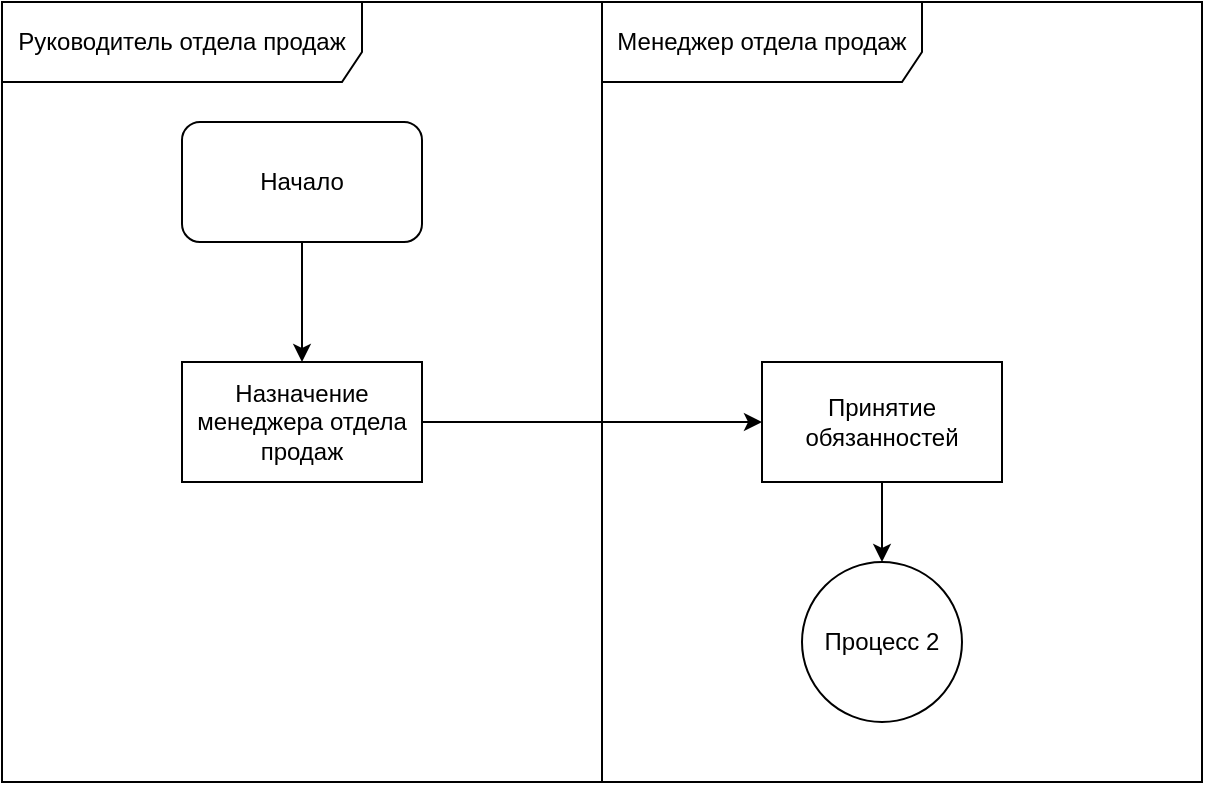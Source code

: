 <mxfile version="25.0.3" pages="5">
  <diagram name="Страница — 1" id="vVJRd3_SK7RsX7c7eiDD">
    <mxGraphModel dx="281" dy="554" grid="1" gridSize="10" guides="1" tooltips="1" connect="1" arrows="1" fold="1" page="1" pageScale="1" pageWidth="827" pageHeight="1169" math="0" shadow="0">
      <root>
        <mxCell id="0" />
        <mxCell id="1" parent="0" />
        <mxCell id="Os2R1rAYkFxuzEVWGi2H-1" value="Руководитель отдела продаж" style="shape=umlFrame;whiteSpace=wrap;html=1;pointerEvents=0;width=180;height=40;" vertex="1" parent="1">
          <mxGeometry x="120" y="40" width="300" height="390" as="geometry" />
        </mxCell>
        <mxCell id="Os2R1rAYkFxuzEVWGi2H-2" value="Менеджер отдела продаж" style="shape=umlFrame;whiteSpace=wrap;html=1;pointerEvents=0;width=160;height=40;" vertex="1" parent="1">
          <mxGeometry x="420" y="40" width="300" height="390" as="geometry" />
        </mxCell>
        <mxCell id="Os2R1rAYkFxuzEVWGi2H-7" style="edgeStyle=orthogonalEdgeStyle;rounded=0;orthogonalLoop=1;jettySize=auto;html=1;" edge="1" parent="1" source="Os2R1rAYkFxuzEVWGi2H-3" target="Os2R1rAYkFxuzEVWGi2H-4">
          <mxGeometry relative="1" as="geometry" />
        </mxCell>
        <mxCell id="Os2R1rAYkFxuzEVWGi2H-3" value="Начало" style="rounded=1;whiteSpace=wrap;html=1;" vertex="1" parent="1">
          <mxGeometry x="210" y="100" width="120" height="60" as="geometry" />
        </mxCell>
        <mxCell id="Os2R1rAYkFxuzEVWGi2H-8" style="edgeStyle=orthogonalEdgeStyle;rounded=0;orthogonalLoop=1;jettySize=auto;html=1;entryX=0;entryY=0.5;entryDx=0;entryDy=0;" edge="1" parent="1" source="Os2R1rAYkFxuzEVWGi2H-4" target="Os2R1rAYkFxuzEVWGi2H-5">
          <mxGeometry relative="1" as="geometry" />
        </mxCell>
        <mxCell id="Os2R1rAYkFxuzEVWGi2H-4" value="Назначение менеджера отдела продаж" style="rounded=0;whiteSpace=wrap;html=1;" vertex="1" parent="1">
          <mxGeometry x="210" y="220" width="120" height="60" as="geometry" />
        </mxCell>
        <mxCell id="Os2R1rAYkFxuzEVWGi2H-9" style="edgeStyle=orthogonalEdgeStyle;rounded=0;orthogonalLoop=1;jettySize=auto;html=1;" edge="1" parent="1" source="Os2R1rAYkFxuzEVWGi2H-5" target="Os2R1rAYkFxuzEVWGi2H-6">
          <mxGeometry relative="1" as="geometry" />
        </mxCell>
        <mxCell id="Os2R1rAYkFxuzEVWGi2H-5" value="Принятие обязанностей" style="rounded=0;whiteSpace=wrap;html=1;" vertex="1" parent="1">
          <mxGeometry x="500" y="220" width="120" height="60" as="geometry" />
        </mxCell>
        <mxCell id="Os2R1rAYkFxuzEVWGi2H-6" value="Процесс 2" style="ellipse;whiteSpace=wrap;html=1;aspect=fixed;" vertex="1" parent="1">
          <mxGeometry x="520" y="320" width="80" height="80" as="geometry" />
        </mxCell>
      </root>
    </mxGraphModel>
  </diagram>
  <diagram id="D-hCneLNY_0N4zlOK1Zl" name="Страница — 2">
    <mxGraphModel dx="281" dy="554" grid="1" gridSize="10" guides="1" tooltips="1" connect="1" arrows="1" fold="1" page="1" pageScale="1" pageWidth="827" pageHeight="1169" math="0" shadow="0">
      <root>
        <mxCell id="0" />
        <mxCell id="1" parent="0" />
        <mxCell id="VEY4_GWTfeN-3VApLI6T-1" value="Менеджер отдела продаж" style="shape=umlFrame;whiteSpace=wrap;html=1;pointerEvents=0;width=180;height=40;" vertex="1" parent="1">
          <mxGeometry x="120" y="40" width="300" height="570" as="geometry" />
        </mxCell>
        <mxCell id="VEY4_GWTfeN-3VApLI6T-2" style="edgeStyle=orthogonalEdgeStyle;rounded=0;orthogonalLoop=1;jettySize=auto;html=1;" edge="1" parent="1" source="VEY4_GWTfeN-3VApLI6T-3" target="VEY4_GWTfeN-3VApLI6T-4">
          <mxGeometry relative="1" as="geometry" />
        </mxCell>
        <mxCell id="VEY4_GWTfeN-3VApLI6T-3" value="Начало" style="rounded=1;whiteSpace=wrap;html=1;" vertex="1" parent="1">
          <mxGeometry x="210" y="100" width="120" height="60" as="geometry" />
        </mxCell>
        <mxCell id="VEY4_GWTfeN-3VApLI6T-8" style="edgeStyle=orthogonalEdgeStyle;rounded=0;orthogonalLoop=1;jettySize=auto;html=1;entryX=0.5;entryY=0;entryDx=0;entryDy=0;" edge="1" parent="1" source="VEY4_GWTfeN-3VApLI6T-4" target="VEY4_GWTfeN-3VApLI6T-5">
          <mxGeometry relative="1" as="geometry" />
        </mxCell>
        <mxCell id="VEY4_GWTfeN-3VApLI6T-4" value="Выявление требований заказчика к форме и содержанию договора" style="rounded=0;whiteSpace=wrap;html=1;" vertex="1" parent="1">
          <mxGeometry x="197.5" y="200" width="145" height="75" as="geometry" />
        </mxCell>
        <mxCell id="VEY4_GWTfeN-3VApLI6T-9" style="edgeStyle=orthogonalEdgeStyle;rounded=0;orthogonalLoop=1;jettySize=auto;html=1;entryX=0.5;entryY=0;entryDx=0;entryDy=0;" edge="1" parent="1" source="VEY4_GWTfeN-3VApLI6T-5" target="VEY4_GWTfeN-3VApLI6T-6">
          <mxGeometry relative="1" as="geometry" />
        </mxCell>
        <mxCell id="VEY4_GWTfeN-3VApLI6T-5" value="Составление проекта договора" style="rounded=0;whiteSpace=wrap;html=1;" vertex="1" parent="1">
          <mxGeometry x="210" y="310" width="120" height="60" as="geometry" />
        </mxCell>
        <mxCell id="VEY4_GWTfeN-3VApLI6T-10" style="edgeStyle=orthogonalEdgeStyle;rounded=0;orthogonalLoop=1;jettySize=auto;html=1;" edge="1" parent="1" source="VEY4_GWTfeN-3VApLI6T-6" target="VEY4_GWTfeN-3VApLI6T-7">
          <mxGeometry relative="1" as="geometry" />
        </mxCell>
        <mxCell id="VEY4_GWTfeN-3VApLI6T-6" value="Передача проекта договора на согласование внутри компании" style="rounded=0;whiteSpace=wrap;html=1;" vertex="1" parent="1">
          <mxGeometry x="205" y="400" width="130" height="80" as="geometry" />
        </mxCell>
        <mxCell id="VEY4_GWTfeN-3VApLI6T-7" value="Процесс 3" style="ellipse;whiteSpace=wrap;html=1;aspect=fixed;" vertex="1" parent="1">
          <mxGeometry x="230" y="520" width="80" height="80" as="geometry" />
        </mxCell>
      </root>
    </mxGraphModel>
  </diagram>
  <diagram id="Hiu-tTnZVvR6MilAWcdy" name="Страница — 3">
    <mxGraphModel dx="281" dy="554" grid="1" gridSize="10" guides="1" tooltips="1" connect="1" arrows="1" fold="1" page="1" pageScale="1" pageWidth="827" pageHeight="1169" math="0" shadow="0">
      <root>
        <mxCell id="0" />
        <mxCell id="1" parent="0" />
        <mxCell id="y4GtI7ICxGhL9QF1N2AL-1" value="Менеджер отдела продаж" style="shape=umlFrame;whiteSpace=wrap;html=1;pointerEvents=0;width=180;height=40;" parent="1" vertex="1">
          <mxGeometry x="80" y="40" width="300" height="1240" as="geometry" />
        </mxCell>
        <mxCell id="y4GtI7ICxGhL9QF1N2AL-2" style="edgeStyle=orthogonalEdgeStyle;rounded=0;orthogonalLoop=1;jettySize=auto;html=1;" parent="1" source="y4GtI7ICxGhL9QF1N2AL-3" target="y4GtI7ICxGhL9QF1N2AL-4" edge="1">
          <mxGeometry relative="1" as="geometry" />
        </mxCell>
        <mxCell id="y4GtI7ICxGhL9QF1N2AL-3" value="Начало" style="rounded=1;whiteSpace=wrap;html=1;" parent="1" vertex="1">
          <mxGeometry x="170" y="100" width="120" height="60" as="geometry" />
        </mxCell>
        <mxCell id="y4GtI7ICxGhL9QF1N2AL-18" style="edgeStyle=orthogonalEdgeStyle;rounded=0;orthogonalLoop=1;jettySize=auto;html=1;entryX=0.5;entryY=0;entryDx=0;entryDy=0;" parent="1" source="y4GtI7ICxGhL9QF1N2AL-4" target="y4GtI7ICxGhL9QF1N2AL-17" edge="1">
          <mxGeometry relative="1" as="geometry" />
        </mxCell>
        <mxCell id="y4GtI7ICxGhL9QF1N2AL-4" value="Организация внутреннего согласования&amp;nbsp;" style="rounded=0;whiteSpace=wrap;html=1;" parent="1" vertex="1">
          <mxGeometry x="170" y="205" width="120" height="60" as="geometry" />
        </mxCell>
        <mxCell id="y4GtI7ICxGhL9QF1N2AL-5" value="Правовой отдел" style="shape=umlFrame;whiteSpace=wrap;html=1;pointerEvents=0;width=180;height=40;" parent="1" vertex="1">
          <mxGeometry x="380" y="40" width="410" height="1240" as="geometry" />
        </mxCell>
        <mxCell id="rSpnDQ1RgcdBwAfXu7u5-26" style="edgeStyle=orthogonalEdgeStyle;rounded=0;orthogonalLoop=1;jettySize=auto;html=1;" edge="1" parent="1" source="y4GtI7ICxGhL9QF1N2AL-8" target="y4GtI7ICxGhL9QF1N2AL-20">
          <mxGeometry relative="1" as="geometry" />
        </mxCell>
        <mxCell id="y4GtI7ICxGhL9QF1N2AL-8" value="Прием проекта договора" style="rounded=0;whiteSpace=wrap;html=1;" parent="1" vertex="1">
          <mxGeometry x="620" y="300" width="120" height="60" as="geometry" />
        </mxCell>
        <mxCell id="y4GtI7ICxGhL9QF1N2AL-13" value="Согласующие лица" style="shape=umlFrame;whiteSpace=wrap;html=1;pointerEvents=0;width=180;height=40;" parent="1" vertex="1">
          <mxGeometry x="790" y="40" width="430" height="1240" as="geometry" />
        </mxCell>
        <mxCell id="rSpnDQ1RgcdBwAfXu7u5-33" style="edgeStyle=orthogonalEdgeStyle;rounded=0;orthogonalLoop=1;jettySize=auto;html=1;entryX=0.5;entryY=0;entryDx=0;entryDy=0;" edge="1" parent="1" source="y4GtI7ICxGhL9QF1N2AL-16" target="rSpnDQ1RgcdBwAfXu7u5-14">
          <mxGeometry relative="1" as="geometry" />
        </mxCell>
        <mxCell id="y4GtI7ICxGhL9QF1N2AL-16" value="Прием проекта договора" style="rounded=0;whiteSpace=wrap;html=1;" parent="1" vertex="1">
          <mxGeometry x="1040" y="675" width="120" height="60" as="geometry" />
        </mxCell>
        <mxCell id="y4GtI7ICxGhL9QF1N2AL-19" style="edgeStyle=orthogonalEdgeStyle;rounded=0;orthogonalLoop=1;jettySize=auto;html=1;entryX=0;entryY=0.5;entryDx=0;entryDy=0;" parent="1" source="y4GtI7ICxGhL9QF1N2AL-17" target="y4GtI7ICxGhL9QF1N2AL-8" edge="1">
          <mxGeometry relative="1" as="geometry" />
        </mxCell>
        <mxCell id="y4GtI7ICxGhL9QF1N2AL-17" value="Передача проекта правовому отделу" style="rounded=0;whiteSpace=wrap;html=1;" parent="1" vertex="1">
          <mxGeometry x="170" y="300" width="120" height="60" as="geometry" />
        </mxCell>
        <mxCell id="rSpnDQ1RgcdBwAfXu7u5-27" style="edgeStyle=orthogonalEdgeStyle;rounded=0;orthogonalLoop=1;jettySize=auto;html=1;" edge="1" parent="1" source="y4GtI7ICxGhL9QF1N2AL-20" target="y4GtI7ICxGhL9QF1N2AL-21">
          <mxGeometry relative="1" as="geometry" />
        </mxCell>
        <mxCell id="y4GtI7ICxGhL9QF1N2AL-20" value="Проверка содержания договора" style="rounded=0;whiteSpace=wrap;html=1;" parent="1" vertex="1">
          <mxGeometry x="620" y="390" width="120" height="60" as="geometry" />
        </mxCell>
        <mxCell id="rSpnDQ1RgcdBwAfXu7u5-28" style="edgeStyle=orthogonalEdgeStyle;rounded=0;orthogonalLoop=1;jettySize=auto;html=1;" edge="1" parent="1" source="y4GtI7ICxGhL9QF1N2AL-21" target="rSpnDQ1RgcdBwAfXu7u5-1">
          <mxGeometry relative="1" as="geometry" />
        </mxCell>
        <mxCell id="y4GtI7ICxGhL9QF1N2AL-21" value="5 дней" style="shape=delay;whiteSpace=wrap;html=1;" parent="1" vertex="1">
          <mxGeometry x="640" y="480" width="80" height="40" as="geometry" />
        </mxCell>
        <mxCell id="rSpnDQ1RgcdBwAfXu7u5-29" style="edgeStyle=orthogonalEdgeStyle;rounded=0;orthogonalLoop=1;jettySize=auto;html=1;" edge="1" parent="1" source="rSpnDQ1RgcdBwAfXu7u5-1" target="rSpnDQ1RgcdBwAfXu7u5-8">
          <mxGeometry relative="1" as="geometry" />
        </mxCell>
        <mxCell id="rSpnDQ1RgcdBwAfXu7u5-32" value="Нет" style="edgeLabel;html=1;align=center;verticalAlign=middle;resizable=0;points=[];" vertex="1" connectable="0" parent="rSpnDQ1RgcdBwAfXu7u5-29">
          <mxGeometry x="-0.333" y="1" relative="1" as="geometry">
            <mxPoint x="19" as="offset" />
          </mxGeometry>
        </mxCell>
        <mxCell id="rSpnDQ1RgcdBwAfXu7u5-30" style="edgeStyle=orthogonalEdgeStyle;rounded=0;orthogonalLoop=1;jettySize=auto;html=1;" edge="1" parent="1" source="rSpnDQ1RgcdBwAfXu7u5-1" target="rSpnDQ1RgcdBwAfXu7u5-2">
          <mxGeometry relative="1" as="geometry" />
        </mxCell>
        <mxCell id="rSpnDQ1RgcdBwAfXu7u5-31" value="Да" style="edgeLabel;html=1;align=center;verticalAlign=middle;resizable=0;points=[];" vertex="1" connectable="0" parent="rSpnDQ1RgcdBwAfXu7u5-30">
          <mxGeometry x="-0.109" relative="1" as="geometry">
            <mxPoint y="-15" as="offset" />
          </mxGeometry>
        </mxCell>
        <mxCell id="rSpnDQ1RgcdBwAfXu7u5-1" value="Найдены ошибки?" style="rhombus;whiteSpace=wrap;html=1;" vertex="1" parent="1">
          <mxGeometry x="635" y="545" width="90" height="80" as="geometry" />
        </mxCell>
        <mxCell id="rSpnDQ1RgcdBwAfXu7u5-7" style="edgeStyle=orthogonalEdgeStyle;rounded=0;orthogonalLoop=1;jettySize=auto;html=1;" edge="1" parent="1" source="rSpnDQ1RgcdBwAfXu7u5-2" target="rSpnDQ1RgcdBwAfXu7u5-3">
          <mxGeometry relative="1" as="geometry" />
        </mxCell>
        <mxCell id="rSpnDQ1RgcdBwAfXu7u5-2" value="Возврат на исправление" style="rounded=0;whiteSpace=wrap;html=1;" vertex="1" parent="1">
          <mxGeometry x="440" y="555" width="120" height="60" as="geometry" />
        </mxCell>
        <mxCell id="rSpnDQ1RgcdBwAfXu7u5-6" style="edgeStyle=orthogonalEdgeStyle;rounded=0;orthogonalLoop=1;jettySize=auto;html=1;" edge="1" parent="1" source="rSpnDQ1RgcdBwAfXu7u5-3" target="rSpnDQ1RgcdBwAfXu7u5-4">
          <mxGeometry relative="1" as="geometry" />
        </mxCell>
        <mxCell id="rSpnDQ1RgcdBwAfXu7u5-3" value="Исправление" style="rounded=0;whiteSpace=wrap;html=1;" vertex="1" parent="1">
          <mxGeometry x="170" y="555" width="120" height="60" as="geometry" />
        </mxCell>
        <mxCell id="rSpnDQ1RgcdBwAfXu7u5-5" style="edgeStyle=orthogonalEdgeStyle;rounded=0;orthogonalLoop=1;jettySize=auto;html=1;entryX=0.5;entryY=1;entryDx=0;entryDy=0;" edge="1" parent="1" source="rSpnDQ1RgcdBwAfXu7u5-4" target="y4GtI7ICxGhL9QF1N2AL-17">
          <mxGeometry relative="1" as="geometry" />
        </mxCell>
        <mxCell id="rSpnDQ1RgcdBwAfXu7u5-4" value="2 дня" style="shape=delay;whiteSpace=wrap;html=1;" vertex="1" parent="1">
          <mxGeometry x="190" y="480" width="80" height="40" as="geometry" />
        </mxCell>
        <mxCell id="rSpnDQ1RgcdBwAfXu7u5-8" value="Передача согласующим должностным лицам" style="rounded=0;whiteSpace=wrap;html=1;" vertex="1" parent="1">
          <mxGeometry x="617.5" y="670" width="125" height="70" as="geometry" />
        </mxCell>
        <mxCell id="rSpnDQ1RgcdBwAfXu7u5-13" value="" style="endArrow=classic;html=1;rounded=0;exitX=1;exitY=0.5;exitDx=0;exitDy=0;entryX=0;entryY=0.5;entryDx=0;entryDy=0;" edge="1" parent="1" source="rSpnDQ1RgcdBwAfXu7u5-8" target="y4GtI7ICxGhL9QF1N2AL-16">
          <mxGeometry width="50" height="50" relative="1" as="geometry">
            <mxPoint x="890" y="720" as="sourcePoint" />
            <mxPoint x="940" y="670" as="targetPoint" />
          </mxGeometry>
        </mxCell>
        <mxCell id="rSpnDQ1RgcdBwAfXu7u5-37" style="edgeStyle=orthogonalEdgeStyle;rounded=0;orthogonalLoop=1;jettySize=auto;html=1;" edge="1" parent="1" source="rSpnDQ1RgcdBwAfXu7u5-14" target="rSpnDQ1RgcdBwAfXu7u5-15">
          <mxGeometry relative="1" as="geometry" />
        </mxCell>
        <mxCell id="rSpnDQ1RgcdBwAfXu7u5-14" value="Экспертиза договора" style="rounded=0;whiteSpace=wrap;html=1;" vertex="1" parent="1">
          <mxGeometry x="1040" y="760" width="120" height="60" as="geometry" />
        </mxCell>
        <mxCell id="rSpnDQ1RgcdBwAfXu7u5-38" style="edgeStyle=orthogonalEdgeStyle;rounded=0;orthogonalLoop=1;jettySize=auto;html=1;" edge="1" parent="1" source="rSpnDQ1RgcdBwAfXu7u5-15" target="rSpnDQ1RgcdBwAfXu7u5-16">
          <mxGeometry relative="1" as="geometry" />
        </mxCell>
        <mxCell id="rSpnDQ1RgcdBwAfXu7u5-15" value="2 дня" style="shape=delay;whiteSpace=wrap;html=1;" vertex="1" parent="1">
          <mxGeometry x="1060" y="860" width="80" height="40" as="geometry" />
        </mxCell>
        <mxCell id="rSpnDQ1RgcdBwAfXu7u5-34" style="edgeStyle=orthogonalEdgeStyle;rounded=0;orthogonalLoop=1;jettySize=auto;html=1;" edge="1" parent="1" source="rSpnDQ1RgcdBwAfXu7u5-16" target="rSpnDQ1RgcdBwAfXu7u5-19">
          <mxGeometry relative="1" as="geometry" />
        </mxCell>
        <mxCell id="rSpnDQ1RgcdBwAfXu7u5-35" value="Да" style="edgeLabel;html=1;align=center;verticalAlign=middle;resizable=0;points=[];" vertex="1" connectable="0" parent="rSpnDQ1RgcdBwAfXu7u5-34">
          <mxGeometry x="0.147" y="1" relative="1" as="geometry">
            <mxPoint x="12" y="-21" as="offset" />
          </mxGeometry>
        </mxCell>
        <mxCell id="rSpnDQ1RgcdBwAfXu7u5-39" style="edgeStyle=orthogonalEdgeStyle;rounded=0;orthogonalLoop=1;jettySize=auto;html=1;" edge="1" parent="1" source="rSpnDQ1RgcdBwAfXu7u5-16" target="rSpnDQ1RgcdBwAfXu7u5-17">
          <mxGeometry relative="1" as="geometry" />
        </mxCell>
        <mxCell id="rSpnDQ1RgcdBwAfXu7u5-40" value="Нет" style="edgeLabel;html=1;align=center;verticalAlign=middle;resizable=0;points=[];" vertex="1" connectable="0" parent="rSpnDQ1RgcdBwAfXu7u5-39">
          <mxGeometry x="-0.04" y="-3" relative="1" as="geometry">
            <mxPoint x="23" as="offset" />
          </mxGeometry>
        </mxCell>
        <mxCell id="rSpnDQ1RgcdBwAfXu7u5-16" value="Есть замечания?" style="rhombus;whiteSpace=wrap;html=1;" vertex="1" parent="1">
          <mxGeometry x="1040" y="930" width="120" height="80" as="geometry" />
        </mxCell>
        <mxCell id="rSpnDQ1RgcdBwAfXu7u5-41" style="edgeStyle=orthogonalEdgeStyle;rounded=0;orthogonalLoop=1;jettySize=auto;html=1;entryX=0.5;entryY=0;entryDx=0;entryDy=0;" edge="1" parent="1" source="rSpnDQ1RgcdBwAfXu7u5-17" target="rSpnDQ1RgcdBwAfXu7u5-18">
          <mxGeometry relative="1" as="geometry" />
        </mxCell>
        <mxCell id="rSpnDQ1RgcdBwAfXu7u5-17" value="Проставить визу" style="rounded=0;whiteSpace=wrap;html=1;" vertex="1" parent="1">
          <mxGeometry x="1040" y="1050" width="120" height="60" as="geometry" />
        </mxCell>
        <mxCell id="rSpnDQ1RgcdBwAfXu7u5-18" value="Процесс 4" style="ellipse;whiteSpace=wrap;html=1;aspect=fixed;" vertex="1" parent="1">
          <mxGeometry x="1060" y="1169" width="80" height="80" as="geometry" />
        </mxCell>
        <mxCell id="rSpnDQ1RgcdBwAfXu7u5-36" style="edgeStyle=orthogonalEdgeStyle;rounded=0;orthogonalLoop=1;jettySize=auto;html=1;" edge="1" parent="1" source="rSpnDQ1RgcdBwAfXu7u5-19" target="rSpnDQ1RgcdBwAfXu7u5-20">
          <mxGeometry relative="1" as="geometry" />
        </mxCell>
        <mxCell id="rSpnDQ1RgcdBwAfXu7u5-19" value="Проставление отметки &quot;С замечаниями&quot;" style="rounded=0;whiteSpace=wrap;html=1;" vertex="1" parent="1">
          <mxGeometry x="830" y="940" width="120" height="60" as="geometry" />
        </mxCell>
        <mxCell id="rSpnDQ1RgcdBwAfXu7u5-20" value="Возврат на доработку" style="rounded=0;whiteSpace=wrap;html=1;" vertex="1" parent="1">
          <mxGeometry x="830" y="1050" width="120" height="60" as="geometry" />
        </mxCell>
        <mxCell id="rSpnDQ1RgcdBwAfXu7u5-25" value="" style="endArrow=classic;html=1;rounded=0;exitX=0;exitY=0.5;exitDx=0;exitDy=0;entryX=0.5;entryY=1;entryDx=0;entryDy=0;" edge="1" parent="1" source="rSpnDQ1RgcdBwAfXu7u5-20" target="rSpnDQ1RgcdBwAfXu7u5-3">
          <mxGeometry width="50" height="50" relative="1" as="geometry">
            <mxPoint x="550" y="1030" as="sourcePoint" />
            <mxPoint x="600" y="980" as="targetPoint" />
            <Array as="points">
              <mxPoint x="230" y="1080" />
            </Array>
          </mxGeometry>
        </mxCell>
      </root>
    </mxGraphModel>
  </diagram>
  <diagram id="r8OKtiGDFDFBeFpUNB6Y" name="Страница — 4">
    <mxGraphModel dx="1050" dy="567" grid="1" gridSize="10" guides="1" tooltips="1" connect="1" arrows="1" fold="1" page="1" pageScale="1" pageWidth="827" pageHeight="1169" math="0" shadow="0">
      <root>
        <mxCell id="0" />
        <mxCell id="1" parent="0" />
        <mxCell id="pWN98xerbVPm3TgI4Qpr-1" value="Менеджер отдела продаж" style="shape=umlFrame;whiteSpace=wrap;html=1;pointerEvents=0;width=180;height=40;" vertex="1" parent="1">
          <mxGeometry x="80" y="40" width="300" height="520" as="geometry" />
        </mxCell>
        <mxCell id="pWN98xerbVPm3TgI4Qpr-2" style="edgeStyle=orthogonalEdgeStyle;rounded=0;orthogonalLoop=1;jettySize=auto;html=1;" edge="1" parent="1" source="pWN98xerbVPm3TgI4Qpr-3" target="pWN98xerbVPm3TgI4Qpr-5">
          <mxGeometry relative="1" as="geometry" />
        </mxCell>
        <mxCell id="pWN98xerbVPm3TgI4Qpr-3" value="Начало" style="rounded=1;whiteSpace=wrap;html=1;" vertex="1" parent="1">
          <mxGeometry x="170" y="100" width="120" height="60" as="geometry" />
        </mxCell>
        <mxCell id="pWN98xerbVPm3TgI4Qpr-56" style="edgeStyle=orthogonalEdgeStyle;rounded=0;orthogonalLoop=1;jettySize=auto;html=1;entryX=0;entryY=0.5;entryDx=0;entryDy=0;" edge="1" parent="1" source="pWN98xerbVPm3TgI4Qpr-5" target="pWN98xerbVPm3TgI4Qpr-8">
          <mxGeometry relative="1" as="geometry" />
        </mxCell>
        <mxCell id="pWN98xerbVPm3TgI4Qpr-5" value="Направление проекта договора" style="rounded=0;whiteSpace=wrap;html=1;" vertex="1" parent="1">
          <mxGeometry x="170" y="205" width="120" height="60" as="geometry" />
        </mxCell>
        <mxCell id="pWN98xerbVPm3TgI4Qpr-6" value="Контрагент" style="shape=umlFrame;whiteSpace=wrap;html=1;pointerEvents=0;width=180;height=40;" vertex="1" parent="1">
          <mxGeometry x="380" y="40" width="300" height="520" as="geometry" />
        </mxCell>
        <mxCell id="pWN98xerbVPm3TgI4Qpr-57" style="edgeStyle=orthogonalEdgeStyle;rounded=0;orthogonalLoop=1;jettySize=auto;html=1;entryX=0.5;entryY=0;entryDx=0;entryDy=0;" edge="1" parent="1" source="pWN98xerbVPm3TgI4Qpr-8" target="pWN98xerbVPm3TgI4Qpr-22">
          <mxGeometry relative="1" as="geometry" />
        </mxCell>
        <mxCell id="pWN98xerbVPm3TgI4Qpr-8" value="Прием проекта" style="rounded=0;whiteSpace=wrap;html=1;" vertex="1" parent="1">
          <mxGeometry x="470" y="205" width="120" height="60" as="geometry" />
        </mxCell>
        <mxCell id="pWN98xerbVPm3TgI4Qpr-9" value="Руководитель отдела продаж" style="shape=umlFrame;whiteSpace=wrap;html=1;pointerEvents=0;width=180;height=40;" vertex="1" parent="1">
          <mxGeometry x="680" y="40" width="270" height="520" as="geometry" />
        </mxCell>
        <mxCell id="pWN98xerbVPm3TgI4Qpr-54" style="edgeStyle=orthogonalEdgeStyle;rounded=0;orthogonalLoop=1;jettySize=auto;html=1;" edge="1" parent="1" source="pWN98xerbVPm3TgI4Qpr-13" target="pWN98xerbVPm3TgI4Qpr-28">
          <mxGeometry relative="1" as="geometry" />
        </mxCell>
        <mxCell id="pWN98xerbVPm3TgI4Qpr-13" value="Передать на подпись Генеральному директору" style="rounded=0;whiteSpace=wrap;html=1;" vertex="1" parent="1">
          <mxGeometry x="170" y="310" width="120" height="60" as="geometry" />
        </mxCell>
        <mxCell id="pWN98xerbVPm3TgI4Qpr-58" style="edgeStyle=orthogonalEdgeStyle;rounded=0;orthogonalLoop=1;jettySize=auto;html=1;" edge="1" parent="1" source="pWN98xerbVPm3TgI4Qpr-22" target="pWN98xerbVPm3TgI4Qpr-13">
          <mxGeometry relative="1" as="geometry" />
        </mxCell>
        <mxCell id="pWN98xerbVPm3TgI4Qpr-59" value="Да" style="edgeLabel;html=1;align=center;verticalAlign=middle;resizable=0;points=[];" vertex="1" connectable="0" parent="pWN98xerbVPm3TgI4Qpr-58">
          <mxGeometry x="-0.3" y="-3" relative="1" as="geometry">
            <mxPoint x="6" y="-7" as="offset" />
          </mxGeometry>
        </mxCell>
        <mxCell id="pWN98xerbVPm3TgI4Qpr-60" style="edgeStyle=orthogonalEdgeStyle;rounded=0;orthogonalLoop=1;jettySize=auto;html=1;entryX=0;entryY=0.5;entryDx=0;entryDy=0;" edge="1" parent="1" source="pWN98xerbVPm3TgI4Qpr-22" target="pWN98xerbVPm3TgI4Qpr-48">
          <mxGeometry relative="1" as="geometry" />
        </mxCell>
        <mxCell id="pWN98xerbVPm3TgI4Qpr-61" value="Нет" style="edgeLabel;html=1;align=center;verticalAlign=middle;resizable=0;points=[];" vertex="1" connectable="0" parent="pWN98xerbVPm3TgI4Qpr-60">
          <mxGeometry x="-0.479" y="2" relative="1" as="geometry">
            <mxPoint x="1" y="-8" as="offset" />
          </mxGeometry>
        </mxCell>
        <mxCell id="pWN98xerbVPm3TgI4Qpr-22" value="Соглашение достигнуто?" style="rhombus;whiteSpace=wrap;html=1;" vertex="1" parent="1">
          <mxGeometry x="472.5" y="300" width="115" height="80" as="geometry" />
        </mxCell>
        <mxCell id="pWN98xerbVPm3TgI4Qpr-55" style="edgeStyle=orthogonalEdgeStyle;rounded=0;orthogonalLoop=1;jettySize=auto;html=1;" edge="1" parent="1" source="pWN98xerbVPm3TgI4Qpr-28" target="pWN98xerbVPm3TgI4Qpr-52">
          <mxGeometry relative="1" as="geometry" />
        </mxCell>
        <mxCell id="pWN98xerbVPm3TgI4Qpr-28" value="2 дня" style="shape=delay;whiteSpace=wrap;html=1;" vertex="1" parent="1">
          <mxGeometry x="190" y="400" width="80" height="40" as="geometry" />
        </mxCell>
        <mxCell id="pWN98xerbVPm3TgI4Qpr-62" style="edgeStyle=orthogonalEdgeStyle;rounded=0;orthogonalLoop=1;jettySize=auto;html=1;" edge="1" parent="1" source="pWN98xerbVPm3TgI4Qpr-48" target="pWN98xerbVPm3TgI4Qpr-49">
          <mxGeometry relative="1" as="geometry" />
        </mxCell>
        <mxCell id="pWN98xerbVPm3TgI4Qpr-48" value="Остановка работы по согласованию" style="rounded=0;whiteSpace=wrap;html=1;" vertex="1" parent="1">
          <mxGeometry x="770" y="310" width="120" height="60" as="geometry" />
        </mxCell>
        <mxCell id="pWN98xerbVPm3TgI4Qpr-49" value="Конец" style="rounded=1;whiteSpace=wrap;html=1;" vertex="1" parent="1">
          <mxGeometry x="770" y="430" width="120" height="60" as="geometry" />
        </mxCell>
        <mxCell id="pWN98xerbVPm3TgI4Qpr-52" value="Процесс 5" style="ellipse;whiteSpace=wrap;html=1;aspect=fixed;" vertex="1" parent="1">
          <mxGeometry x="190" y="470" width="80" height="80" as="geometry" />
        </mxCell>
      </root>
    </mxGraphModel>
  </diagram>
  <diagram id="pCZtezJRoZ3wYHat9lwm" name="Страница — 5">
    <mxGraphModel dx="1050" dy="567" grid="1" gridSize="10" guides="1" tooltips="1" connect="1" arrows="1" fold="1" page="1" pageScale="1" pageWidth="827" pageHeight="1169" math="0" shadow="0">
      <root>
        <mxCell id="0" />
        <mxCell id="1" parent="0" />
        <mxCell id="OVukFg7FZALa97eunPvA-47" value="Генеральный директор" style="shape=umlFrame;whiteSpace=wrap;html=1;pointerEvents=0;width=180;height=40;" vertex="1" parent="1">
          <mxGeometry x="80" y="40" width="300" height="1120" as="geometry" />
        </mxCell>
        <mxCell id="OVukFg7FZALa97eunPvA-48" style="edgeStyle=orthogonalEdgeStyle;rounded=0;orthogonalLoop=1;jettySize=auto;html=1;" edge="1" parent="1" source="OVukFg7FZALa97eunPvA-49" target="OVukFg7FZALa97eunPvA-51">
          <mxGeometry relative="1" as="geometry" />
        </mxCell>
        <mxCell id="OVukFg7FZALa97eunPvA-49" value="Начало" style="rounded=1;whiteSpace=wrap;html=1;" vertex="1" parent="1">
          <mxGeometry x="170" y="100" width="120" height="60" as="geometry" />
        </mxCell>
        <mxCell id="OVukFg7FZALa97eunPvA-94" style="edgeStyle=orthogonalEdgeStyle;rounded=0;orthogonalLoop=1;jettySize=auto;html=1;" edge="1" parent="1" source="OVukFg7FZALa97eunPvA-51" target="OVukFg7FZALa97eunPvA-74">
          <mxGeometry relative="1" as="geometry" />
        </mxCell>
        <mxCell id="OVukFg7FZALa97eunPvA-51" value="Подписание договора" style="rounded=0;whiteSpace=wrap;html=1;" vertex="1" parent="1">
          <mxGeometry x="170" y="205" width="120" height="60" as="geometry" />
        </mxCell>
        <mxCell id="OVukFg7FZALa97eunPvA-52" value="Правовой отдел" style="shape=umlFrame;whiteSpace=wrap;html=1;pointerEvents=0;width=180;height=40;" vertex="1" parent="1">
          <mxGeometry x="380" y="40" width="290" height="1120" as="geometry" />
        </mxCell>
        <mxCell id="OVukFg7FZALa97eunPvA-101" style="edgeStyle=orthogonalEdgeStyle;rounded=0;orthogonalLoop=1;jettySize=auto;html=1;" edge="1" parent="1" source="OVukFg7FZALa97eunPvA-54" target="OVukFg7FZALa97eunPvA-63">
          <mxGeometry relative="1" as="geometry" />
        </mxCell>
        <mxCell id="OVukFg7FZALa97eunPvA-54" value="Передать договора в службу управления делами" style="rounded=0;whiteSpace=wrap;html=1;" vertex="1" parent="1">
          <mxGeometry x="465" y="300" width="120" height="60" as="geometry" />
        </mxCell>
        <mxCell id="OVukFg7FZALa97eunPvA-55" value="Служба управления делами" style="shape=umlFrame;whiteSpace=wrap;html=1;pointerEvents=0;width=180;height=40;" vertex="1" parent="1">
          <mxGeometry x="670" y="40" width="290" height="1120" as="geometry" />
        </mxCell>
        <mxCell id="OVukFg7FZALa97eunPvA-56" style="edgeStyle=orthogonalEdgeStyle;rounded=0;orthogonalLoop=1;jettySize=auto;html=1;entryX=0.5;entryY=0;entryDx=0;entryDy=0;" edge="1" parent="1" source="OVukFg7FZALa97eunPvA-57" target="OVukFg7FZALa97eunPvA-78">
          <mxGeometry relative="1" as="geometry" />
        </mxCell>
        <mxCell id="OVukFg7FZALa97eunPvA-57" value="Прием договора" style="rounded=0;whiteSpace=wrap;html=1;" vertex="1" parent="1">
          <mxGeometry x="755" y="380" width="120" height="60" as="geometry" />
        </mxCell>
        <mxCell id="OVukFg7FZALa97eunPvA-99" style="edgeStyle=orthogonalEdgeStyle;rounded=0;orthogonalLoop=1;jettySize=auto;html=1;" edge="1" parent="1" source="OVukFg7FZALa97eunPvA-61" target="OVukFg7FZALa97eunPvA-75">
          <mxGeometry relative="1" as="geometry" />
        </mxCell>
        <mxCell id="OVukFg7FZALa97eunPvA-61" value="Оставить себе первую копию" style="rounded=0;whiteSpace=wrap;html=1;" vertex="1" parent="1">
          <mxGeometry x="465" y="865" width="120" height="60" as="geometry" />
        </mxCell>
        <mxCell id="OVukFg7FZALa97eunPvA-103" style="edgeStyle=orthogonalEdgeStyle;rounded=0;orthogonalLoop=1;jettySize=auto;html=1;entryX=0;entryY=0.5;entryDx=0;entryDy=0;" edge="1" parent="1" source="OVukFg7FZALa97eunPvA-63" target="OVukFg7FZALa97eunPvA-57">
          <mxGeometry relative="1" as="geometry" />
        </mxCell>
        <mxCell id="OVukFg7FZALa97eunPvA-63" value="1 день" style="shape=delay;whiteSpace=wrap;html=1;" vertex="1" parent="1">
          <mxGeometry x="485" y="390" width="80" height="40" as="geometry" />
        </mxCell>
        <mxCell id="OVukFg7FZALa97eunPvA-108" style="edgeStyle=orthogonalEdgeStyle;rounded=0;orthogonalLoop=1;jettySize=auto;html=1;entryX=0.5;entryY=0;entryDx=0;entryDy=0;" edge="1" parent="1" source="OVukFg7FZALa97eunPvA-70" target="OVukFg7FZALa97eunPvA-61">
          <mxGeometry relative="1" as="geometry" />
        </mxCell>
        <mxCell id="OVukFg7FZALa97eunPvA-70" value="Осуществление контроля за подписанием и возвратом договора" style="rounded=0;whiteSpace=wrap;html=1;" vertex="1" parent="1">
          <mxGeometry x="465" y="760" width="120" height="60" as="geometry" />
        </mxCell>
        <mxCell id="OVukFg7FZALa97eunPvA-96" style="edgeStyle=orthogonalEdgeStyle;rounded=0;orthogonalLoop=1;jettySize=auto;html=1;entryX=0;entryY=0.5;entryDx=0;entryDy=0;" edge="1" parent="1" source="OVukFg7FZALa97eunPvA-74" target="OVukFg7FZALa97eunPvA-54">
          <mxGeometry relative="1" as="geometry" />
        </mxCell>
        <mxCell id="OVukFg7FZALa97eunPvA-74" value="2 дня" style="shape=delay;whiteSpace=wrap;html=1;" vertex="1" parent="1">
          <mxGeometry x="190" y="310" width="80" height="40" as="geometry" />
        </mxCell>
        <mxCell id="OVukFg7FZALa97eunPvA-100" style="edgeStyle=orthogonalEdgeStyle;rounded=0;orthogonalLoop=1;jettySize=auto;html=1;" edge="1" parent="1" source="OVukFg7FZALa97eunPvA-75" target="OVukFg7FZALa97eunPvA-97">
          <mxGeometry relative="1" as="geometry" />
        </mxCell>
        <mxCell id="OVukFg7FZALa97eunPvA-75" value="Передать вторую копию главному бухгалтеру" style="rounded=0;whiteSpace=wrap;html=1;" vertex="1" parent="1">
          <mxGeometry x="462.5" y="975" width="125" height="70" as="geometry" />
        </mxCell>
        <mxCell id="OVukFg7FZALa97eunPvA-106" style="edgeStyle=orthogonalEdgeStyle;rounded=0;orthogonalLoop=1;jettySize=auto;html=1;" edge="1" parent="1" source="OVukFg7FZALa97eunPvA-78" target="OVukFg7FZALa97eunPvA-87">
          <mxGeometry relative="1" as="geometry" />
        </mxCell>
        <mxCell id="OVukFg7FZALa97eunPvA-78" value="Регистрация договора" style="rounded=0;whiteSpace=wrap;html=1;" vertex="1" parent="1">
          <mxGeometry x="755" y="480" width="120" height="60" as="geometry" />
        </mxCell>
        <mxCell id="OVukFg7FZALa97eunPvA-87" value="Передача контрагенту" style="rounded=0;whiteSpace=wrap;html=1;" vertex="1" parent="1">
          <mxGeometry x="755" y="585" width="120" height="60" as="geometry" />
        </mxCell>
        <mxCell id="OVukFg7FZALa97eunPvA-93" value="Контрагент" style="shape=umlFrame;whiteSpace=wrap;html=1;pointerEvents=0;width=100;height=40;" vertex="1" parent="1">
          <mxGeometry x="960" y="40" width="220" height="1120" as="geometry" />
        </mxCell>
        <mxCell id="OVukFg7FZALa97eunPvA-97" value="Конец" style="rounded=1;whiteSpace=wrap;html=1;" vertex="1" parent="1">
          <mxGeometry x="465" y="1085" width="120" height="60" as="geometry" />
        </mxCell>
        <mxCell id="OVukFg7FZALa97eunPvA-111" style="edgeStyle=orthogonalEdgeStyle;rounded=0;orthogonalLoop=1;jettySize=auto;html=1;" edge="1" parent="1" source="OVukFg7FZALa97eunPvA-109" target="OVukFg7FZALa97eunPvA-110">
          <mxGeometry relative="1" as="geometry" />
        </mxCell>
        <mxCell id="OVukFg7FZALa97eunPvA-109" value="Подписание договора" style="rounded=0;whiteSpace=wrap;html=1;" vertex="1" parent="1">
          <mxGeometry x="1020" y="760" width="120" height="60" as="geometry" />
        </mxCell>
        <mxCell id="OVukFg7FZALa97eunPvA-112" style="edgeStyle=orthogonalEdgeStyle;rounded=0;orthogonalLoop=1;jettySize=auto;html=1;" edge="1" parent="1" source="OVukFg7FZALa97eunPvA-110" target="OVukFg7FZALa97eunPvA-61">
          <mxGeometry relative="1" as="geometry" />
        </mxCell>
        <mxCell id="OVukFg7FZALa97eunPvA-110" value="Вернуть договор" style="rounded=0;whiteSpace=wrap;html=1;" vertex="1" parent="1">
          <mxGeometry x="1020" y="865" width="120" height="60" as="geometry" />
        </mxCell>
        <mxCell id="OVukFg7FZALa97eunPvA-113" value="" style="line;strokeWidth=6;rotatable=0;labelPosition=right;align=left;verticalAlign=middle;spacingTop=0;spacingLeft=6;points=[];portConstraint=eastwest;" vertex="1" parent="1">
          <mxGeometry x="737.5" y="690" width="155" height="10" as="geometry" />
        </mxCell>
        <mxCell id="OVukFg7FZALa97eunPvA-117" value="" style="endArrow=classic;html=1;rounded=0;exitX=0.5;exitY=1;exitDx=0;exitDy=0;entryX=0.499;entryY=0.4;entryDx=0;entryDy=0;entryPerimeter=0;" edge="1" parent="1" source="OVukFg7FZALa97eunPvA-87" target="OVukFg7FZALa97eunPvA-113">
          <mxGeometry width="50" height="50" relative="1" as="geometry">
            <mxPoint x="860" y="770" as="sourcePoint" />
            <mxPoint x="910" y="720" as="targetPoint" />
          </mxGeometry>
        </mxCell>
        <mxCell id="OVukFg7FZALa97eunPvA-118" value="" style="endArrow=classic;html=1;rounded=0;entryX=1;entryY=0.5;entryDx=0;entryDy=0;exitX=0.153;exitY=0.8;exitDx=0;exitDy=0;exitPerimeter=0;" edge="1" parent="1" source="OVukFg7FZALa97eunPvA-113" target="OVukFg7FZALa97eunPvA-70">
          <mxGeometry width="50" height="50" relative="1" as="geometry">
            <mxPoint x="760" y="700" as="sourcePoint" />
            <mxPoint x="810" y="650" as="targetPoint" />
            <Array as="points">
              <mxPoint x="760" y="790" />
            </Array>
          </mxGeometry>
        </mxCell>
        <mxCell id="OVukFg7FZALa97eunPvA-119" value="" style="endArrow=classic;html=1;rounded=0;entryX=0;entryY=0.5;entryDx=0;entryDy=0;exitX=0.855;exitY=0.5;exitDx=0;exitDy=0;exitPerimeter=0;" edge="1" parent="1" source="OVukFg7FZALa97eunPvA-113" target="OVukFg7FZALa97eunPvA-109">
          <mxGeometry width="50" height="50" relative="1" as="geometry">
            <mxPoint x="860" y="790" as="sourcePoint" />
            <mxPoint x="910" y="740" as="targetPoint" />
            <Array as="points">
              <mxPoint x="870" y="790" />
            </Array>
          </mxGeometry>
        </mxCell>
      </root>
    </mxGraphModel>
  </diagram>
</mxfile>
